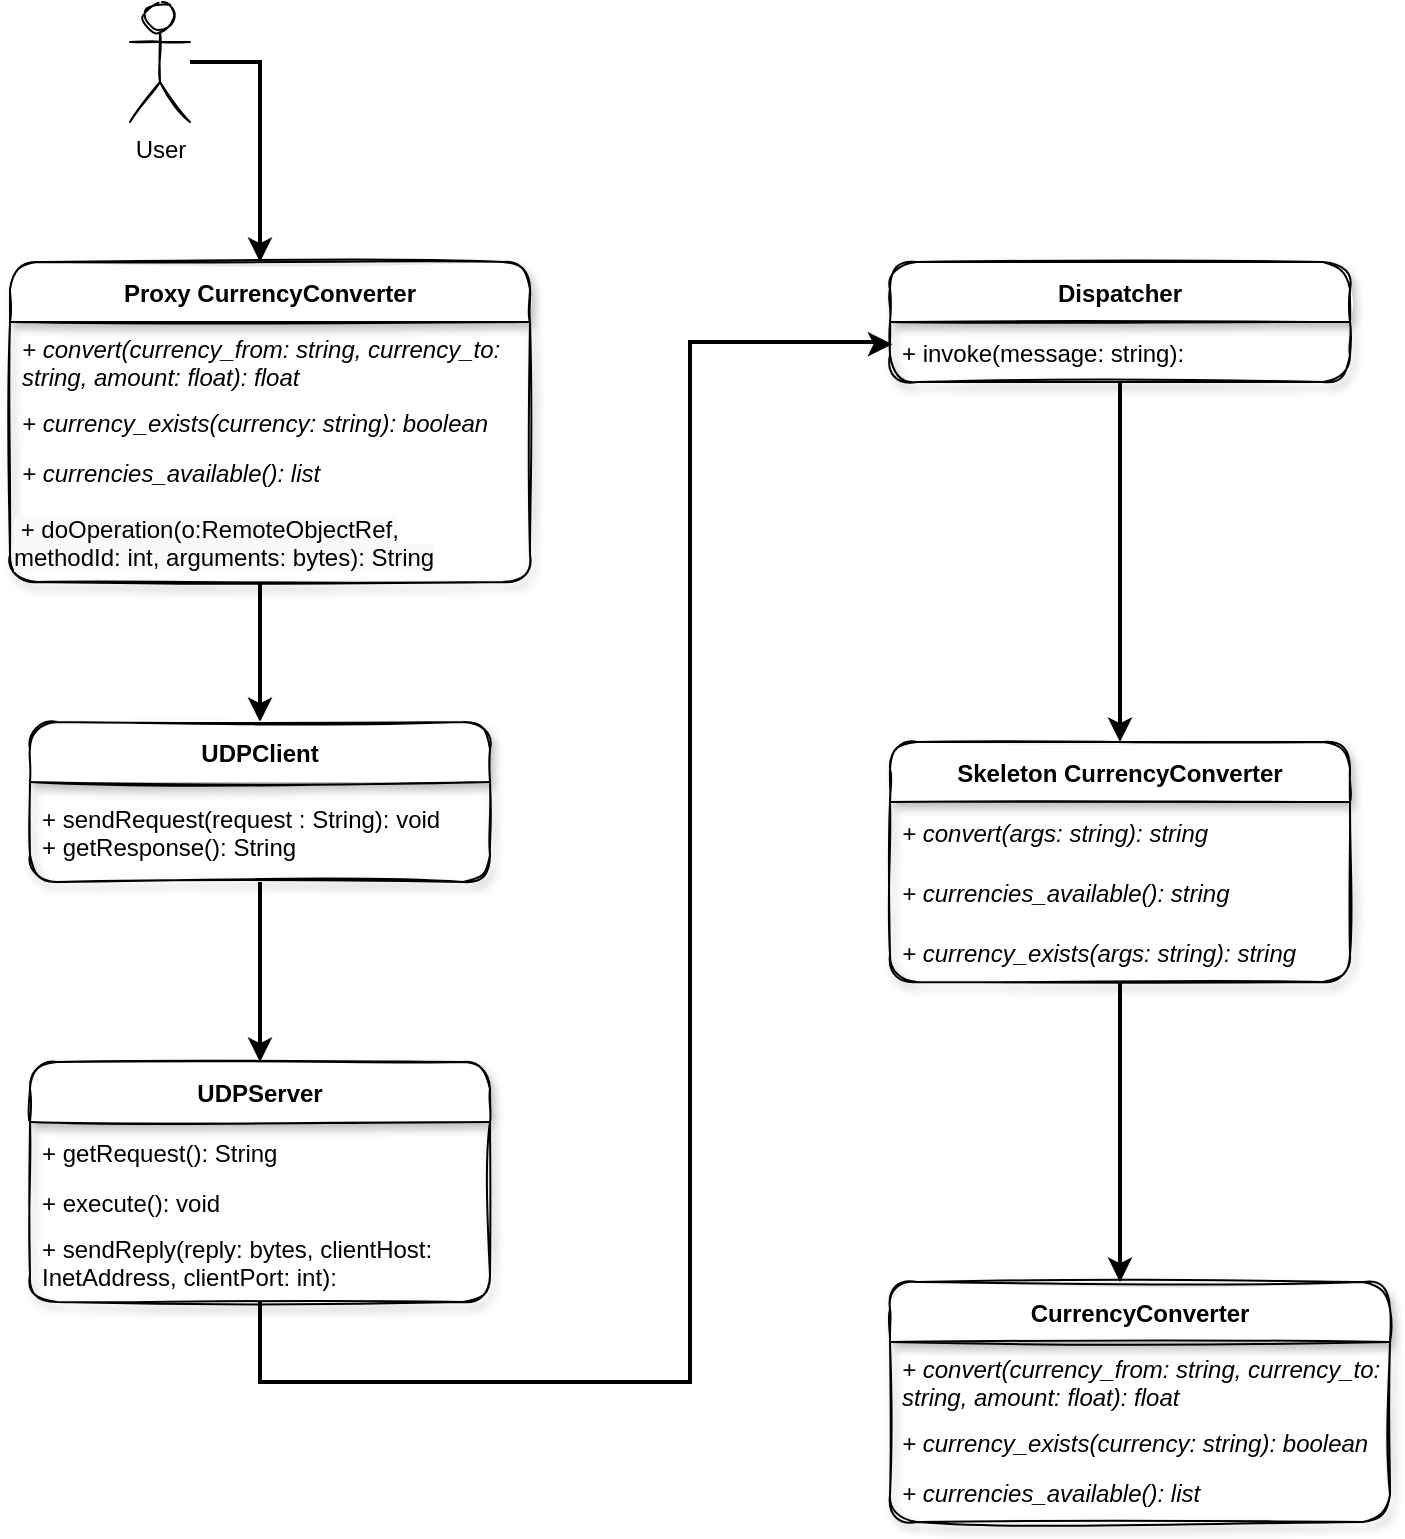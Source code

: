 <mxfile version="20.0.1" type="github">
  <diagram id="C5RBs43oDa-KdzZeNtuy" name="Page-1">
    <mxGraphModel dx="1292" dy="552" grid="1" gridSize="10" guides="1" tooltips="1" connect="1" arrows="1" fold="1" page="1" pageScale="1" pageWidth="827" pageHeight="1169" math="0" shadow="0">
      <root>
        <mxCell id="WIyWlLk6GJQsqaUBKTNV-0" />
        <mxCell id="WIyWlLk6GJQsqaUBKTNV-1" parent="WIyWlLk6GJQsqaUBKTNV-0" />
        <mxCell id="UaDYoVtovKC5BsyJQfSs-13" style="edgeStyle=orthogonalEdgeStyle;rounded=0;orthogonalLoop=1;jettySize=auto;html=1;entryX=0.5;entryY=0;entryDx=0;entryDy=0;strokeWidth=2;" parent="WIyWlLk6GJQsqaUBKTNV-1" source="UaDYoVtovKC5BsyJQfSs-0" target="UaDYoVtovKC5BsyJQfSs-9" edge="1">
          <mxGeometry relative="1" as="geometry">
            <Array as="points">
              <mxPoint x="205" y="360" />
              <mxPoint x="205" y="360" />
            </Array>
          </mxGeometry>
        </mxCell>
        <mxCell id="UaDYoVtovKC5BsyJQfSs-0" value="Proxy CurrencyConverter" style="swimlane;fontStyle=1;childLayout=stackLayout;horizontal=1;startSize=30;horizontalStack=0;resizeParent=1;resizeParentMax=0;resizeLast=0;collapsible=1;marginBottom=0;shadow=1;rounded=1;sketch=1;" parent="WIyWlLk6GJQsqaUBKTNV-1" vertex="1">
          <mxGeometry x="80" y="200" width="260" height="160" as="geometry" />
        </mxCell>
        <mxCell id="UaDYoVtovKC5BsyJQfSs-1" value="+ convert(currency_from: string, currency_to: &#xa;string, amount: float): float" style="text;align=left;verticalAlign=middle;spacingLeft=4;spacingRight=4;overflow=hidden;points=[[0,0.5],[1,0.5]];portConstraint=eastwest;rotatable=0;fontStyle=2;shadow=0;labelBorderColor=none;labelBackgroundColor=none;" parent="UaDYoVtovKC5BsyJQfSs-0" vertex="1">
          <mxGeometry y="30" width="260" height="40" as="geometry" />
        </mxCell>
        <mxCell id="UaDYoVtovKC5BsyJQfSs-2" value="+ currency_exists(currency: string): boolean" style="text;align=left;verticalAlign=middle;spacingLeft=4;spacingRight=4;overflow=hidden;points=[[0,0.5],[1,0.5]];portConstraint=eastwest;rotatable=0;shadow=0;fontStyle=2;labelBorderColor=none;labelBackgroundColor=none;" parent="UaDYoVtovKC5BsyJQfSs-0" vertex="1">
          <mxGeometry y="70" width="260" height="20" as="geometry" />
        </mxCell>
        <mxCell id="UaDYoVtovKC5BsyJQfSs-3" value="+ currencies_available(): list" style="text;align=left;verticalAlign=middle;spacingLeft=4;spacingRight=4;overflow=hidden;points=[[0,0.5],[1,0.5]];portConstraint=eastwest;rotatable=0;shadow=0;fontStyle=2;labelBorderColor=none;labelBackgroundColor=none;" parent="UaDYoVtovKC5BsyJQfSs-0" vertex="1">
          <mxGeometry y="90" width="260" height="30" as="geometry" />
        </mxCell>
        <mxCell id="qdc2zQFaUFo1kG0h4Ac9-0" value="&lt;span style=&quot;color: rgb(0, 0, 0); font-family: Helvetica; font-size: 12px; font-style: normal; font-variant-ligatures: normal; font-variant-caps: normal; font-weight: 400; letter-spacing: normal; orphans: 2; text-align: left; text-indent: 0px; text-transform: none; widows: 2; word-spacing: 0px; -webkit-text-stroke-width: 0px; background-color: rgb(248, 249, 250); text-decoration-thickness: initial; text-decoration-style: initial; text-decoration-color: initial; float: none; display: inline !important;&quot;&gt;&amp;nbsp;+ doOperation(o:RemoteObjectRef,&lt;/span&gt;&lt;br style=&quot;padding: 0px; margin: 0px; color: rgb(0, 0, 0); font-family: Helvetica; font-size: 12px; font-style: normal; font-variant-ligatures: normal; font-variant-caps: normal; font-weight: 400; letter-spacing: normal; orphans: 2; text-align: left; text-indent: 0px; text-transform: none; widows: 2; word-spacing: 0px; -webkit-text-stroke-width: 0px; background-color: rgb(248, 249, 250); text-decoration-thickness: initial; text-decoration-style: initial; text-decoration-color: initial;&quot;&gt;&lt;span style=&quot;color: rgb(0, 0, 0); font-family: Helvetica; font-size: 12px; font-style: normal; font-variant-ligatures: normal; font-variant-caps: normal; font-weight: 400; letter-spacing: normal; orphans: 2; text-align: left; text-indent: 0px; text-transform: none; widows: 2; word-spacing: 0px; -webkit-text-stroke-width: 0px; background-color: rgb(248, 249, 250); text-decoration-thickness: initial; text-decoration-style: initial; text-decoration-color: initial; float: none; display: inline !important;&quot;&gt;methodId: int, arguments: bytes): String&lt;/span&gt;" style="text;whiteSpace=wrap;html=1;" vertex="1" parent="UaDYoVtovKC5BsyJQfSs-0">
          <mxGeometry y="120" width="260" height="40" as="geometry" />
        </mxCell>
        <mxCell id="UaDYoVtovKC5BsyJQfSs-6" style="edgeStyle=orthogonalEdgeStyle;rounded=0;orthogonalLoop=1;jettySize=auto;html=1;strokeWidth=2;" parent="WIyWlLk6GJQsqaUBKTNV-1" source="UaDYoVtovKC5BsyJQfSs-4" target="UaDYoVtovKC5BsyJQfSs-0" edge="1">
          <mxGeometry relative="1" as="geometry">
            <Array as="points">
              <mxPoint x="205" y="100" />
            </Array>
          </mxGeometry>
        </mxCell>
        <mxCell id="UaDYoVtovKC5BsyJQfSs-4" value="User" style="shape=umlActor;verticalLabelPosition=bottom;verticalAlign=top;html=1;outlineConnect=0;shadow=0;sketch=1;" parent="WIyWlLk6GJQsqaUBKTNV-1" vertex="1">
          <mxGeometry x="140" y="70" width="30" height="60" as="geometry" />
        </mxCell>
        <mxCell id="FW9dBRoeOiZbywd23JoA-8" style="edgeStyle=orthogonalEdgeStyle;rounded=0;orthogonalLoop=1;jettySize=auto;html=1;entryX=0.5;entryY=0;entryDx=0;entryDy=0;fontSize=11;strokeWidth=2;" parent="WIyWlLk6GJQsqaUBKTNV-1" source="UaDYoVtovKC5BsyJQfSs-9" target="UaDYoVtovKC5BsyJQfSs-14" edge="1">
          <mxGeometry relative="1" as="geometry" />
        </mxCell>
        <mxCell id="UaDYoVtovKC5BsyJQfSs-9" value="UDPClient" style="swimlane;fontStyle=1;childLayout=stackLayout;horizontal=1;startSize=30;horizontalStack=0;resizeParent=1;resizeParentMax=0;resizeLast=0;collapsible=1;marginBottom=0;shadow=1;rounded=1;sketch=1;" parent="WIyWlLk6GJQsqaUBKTNV-1" vertex="1">
          <mxGeometry x="90" y="430" width="230" height="80" as="geometry" />
        </mxCell>
        <mxCell id="UaDYoVtovKC5BsyJQfSs-10" value="+ sendRequest(request : String): void&#xa;+ getResponse(): String" style="text;align=left;verticalAlign=middle;spacingLeft=4;spacingRight=4;overflow=hidden;points=[[0,0.5],[1,0.5]];portConstraint=eastwest;rotatable=0;" parent="UaDYoVtovKC5BsyJQfSs-9" vertex="1">
          <mxGeometry y="30" width="230" height="50" as="geometry" />
        </mxCell>
        <mxCell id="UaDYoVtovKC5BsyJQfSs-23" style="edgeStyle=orthogonalEdgeStyle;rounded=0;orthogonalLoop=1;jettySize=auto;html=1;entryX=0.005;entryY=0.37;entryDx=0;entryDy=0;entryPerimeter=0;strokeWidth=2;" parent="WIyWlLk6GJQsqaUBKTNV-1" source="UaDYoVtovKC5BsyJQfSs-14" target="UaDYoVtovKC5BsyJQfSs-20" edge="1">
          <mxGeometry relative="1" as="geometry">
            <Array as="points">
              <mxPoint x="205" y="760" />
              <mxPoint x="420" y="760" />
              <mxPoint x="420" y="240" />
              <mxPoint x="516" y="240" />
              <mxPoint x="516" y="241" />
            </Array>
            <mxPoint x="516.09" y="265.01" as="targetPoint" />
          </mxGeometry>
        </mxCell>
        <mxCell id="UaDYoVtovKC5BsyJQfSs-14" value="UDPServer" style="swimlane;fontStyle=1;childLayout=stackLayout;horizontal=1;startSize=30;horizontalStack=0;resizeParent=1;resizeParentMax=0;resizeLast=0;collapsible=1;marginBottom=0;rounded=1;shadow=1;sketch=1;" parent="WIyWlLk6GJQsqaUBKTNV-1" vertex="1">
          <mxGeometry x="90" y="600" width="230" height="120" as="geometry" />
        </mxCell>
        <mxCell id="UaDYoVtovKC5BsyJQfSs-15" value="+ getRequest(): String" style="text;align=left;verticalAlign=middle;spacingLeft=4;spacingRight=4;overflow=hidden;points=[[0,0.5],[1,0.5]];portConstraint=eastwest;rotatable=0;" parent="UaDYoVtovKC5BsyJQfSs-14" vertex="1">
          <mxGeometry y="30" width="230" height="30" as="geometry" />
        </mxCell>
        <mxCell id="FW9dBRoeOiZbywd23JoA-9" value="+ execute(): void" style="text;align=left;verticalAlign=middle;spacingLeft=4;spacingRight=4;overflow=hidden;points=[[0,0.5],[1,0.5]];portConstraint=eastwest;rotatable=0;" parent="UaDYoVtovKC5BsyJQfSs-14" vertex="1">
          <mxGeometry y="60" width="230" height="20" as="geometry" />
        </mxCell>
        <mxCell id="UaDYoVtovKC5BsyJQfSs-16" value="+ sendReply(reply: bytes, clientHost:&#xa;InetAddress, clientPort: int):" style="text;align=left;verticalAlign=middle;spacingLeft=4;spacingRight=4;overflow=hidden;points=[[0,0.5],[1,0.5]];portConstraint=eastwest;rotatable=0;" parent="UaDYoVtovKC5BsyJQfSs-14" vertex="1">
          <mxGeometry y="80" width="230" height="40" as="geometry" />
        </mxCell>
        <mxCell id="UaDYoVtovKC5BsyJQfSs-32" style="edgeStyle=orthogonalEdgeStyle;rounded=0;orthogonalLoop=1;jettySize=auto;html=1;entryX=0.5;entryY=0;entryDx=0;entryDy=0;strokeWidth=2;" parent="WIyWlLk6GJQsqaUBKTNV-1" source="UaDYoVtovKC5BsyJQfSs-19" target="UaDYoVtovKC5BsyJQfSs-24" edge="1">
          <mxGeometry relative="1" as="geometry" />
        </mxCell>
        <mxCell id="UaDYoVtovKC5BsyJQfSs-19" value="Dispatcher" style="swimlane;fontStyle=1;childLayout=stackLayout;horizontal=1;startSize=30;horizontalStack=0;resizeParent=1;resizeParentMax=0;resizeLast=0;collapsible=1;marginBottom=0;rounded=1;shadow=1;sketch=1;" parent="WIyWlLk6GJQsqaUBKTNV-1" vertex="1">
          <mxGeometry x="520" y="200" width="230" height="60" as="geometry" />
        </mxCell>
        <mxCell id="UaDYoVtovKC5BsyJQfSs-20" value="+ invoke(message: string):" style="text;align=left;verticalAlign=middle;spacingLeft=4;spacingRight=4;overflow=hidden;points=[[0,0.5],[1,0.5]];portConstraint=eastwest;rotatable=0;" parent="UaDYoVtovKC5BsyJQfSs-19" vertex="1">
          <mxGeometry y="30" width="230" height="30" as="geometry" />
        </mxCell>
        <mxCell id="FW9dBRoeOiZbywd23JoA-0" style="edgeStyle=orthogonalEdgeStyle;rounded=0;orthogonalLoop=1;jettySize=auto;html=1;entryX=0.46;entryY=0;entryDx=0;entryDy=0;entryPerimeter=0;strokeWidth=2;" parent="WIyWlLk6GJQsqaUBKTNV-1" source="UaDYoVtovKC5BsyJQfSs-24" target="UaDYoVtovKC5BsyJQfSs-28" edge="1">
          <mxGeometry relative="1" as="geometry" />
        </mxCell>
        <mxCell id="UaDYoVtovKC5BsyJQfSs-24" value="Skeleton CurrencyConverter" style="swimlane;fontStyle=1;childLayout=stackLayout;horizontal=1;startSize=30;horizontalStack=0;resizeParent=1;resizeParentMax=0;resizeLast=0;collapsible=1;marginBottom=0;rounded=1;shadow=1;sketch=1;" parent="WIyWlLk6GJQsqaUBKTNV-1" vertex="1">
          <mxGeometry x="520" y="440" width="230" height="120" as="geometry" />
        </mxCell>
        <mxCell id="FW9dBRoeOiZbywd23JoA-1" value="+ convert(args: string): string" style="text;align=left;verticalAlign=middle;spacingLeft=4;spacingRight=4;overflow=hidden;points=[[0,0.5],[1,0.5]];portConstraint=eastwest;rotatable=0;fontStyle=2;shadow=0;labelBorderColor=none;labelBackgroundColor=none;" parent="UaDYoVtovKC5BsyJQfSs-24" vertex="1">
          <mxGeometry y="30" width="230" height="30" as="geometry" />
        </mxCell>
        <mxCell id="FW9dBRoeOiZbywd23JoA-3" value="+ currencies_available(): string" style="text;align=left;verticalAlign=middle;spacingLeft=4;spacingRight=4;overflow=hidden;points=[[0,0.5],[1,0.5]];portConstraint=eastwest;rotatable=0;shadow=0;fontStyle=2;labelBorderColor=none;labelBackgroundColor=none;" parent="UaDYoVtovKC5BsyJQfSs-24" vertex="1">
          <mxGeometry y="60" width="230" height="30" as="geometry" />
        </mxCell>
        <mxCell id="FW9dBRoeOiZbywd23JoA-2" value="+ currency_exists(args: string): string" style="text;align=left;verticalAlign=middle;spacingLeft=4;spacingRight=4;overflow=hidden;points=[[0,0.5],[1,0.5]];portConstraint=eastwest;rotatable=0;shadow=0;fontStyle=2;labelBorderColor=none;labelBackgroundColor=none;" parent="UaDYoVtovKC5BsyJQfSs-24" vertex="1">
          <mxGeometry y="90" width="230" height="30" as="geometry" />
        </mxCell>
        <mxCell id="UaDYoVtovKC5BsyJQfSs-28" value="CurrencyConverter" style="swimlane;fontStyle=1;childLayout=stackLayout;horizontal=1;startSize=30;horizontalStack=0;resizeParent=1;resizeParentMax=0;resizeLast=0;collapsible=1;marginBottom=0;rounded=1;shadow=1;sketch=1;" parent="WIyWlLk6GJQsqaUBKTNV-1" vertex="1">
          <mxGeometry x="520" y="710" width="250" height="120" as="geometry" />
        </mxCell>
        <mxCell id="UaDYoVtovKC5BsyJQfSs-40" value="+ convert(currency_from: string, currency_to:&#xa;string, amount: float): float" style="text;align=left;verticalAlign=middle;spacingLeft=4;spacingRight=4;overflow=hidden;points=[[0,0.5],[1,0.5]];portConstraint=eastwest;rotatable=0;fontStyle=2;shadow=0;labelBorderColor=none;labelBackgroundColor=none;" parent="WIyWlLk6GJQsqaUBKTNV-1" vertex="1">
          <mxGeometry x="520" y="730" width="250" height="60" as="geometry" />
        </mxCell>
        <mxCell id="UaDYoVtovKC5BsyJQfSs-41" value="+ currency_exists(currency: string): boolean" style="text;align=left;verticalAlign=middle;spacingLeft=4;spacingRight=4;overflow=hidden;points=[[0,0.5],[1,0.5]];portConstraint=eastwest;rotatable=0;shadow=0;fontStyle=2;labelBorderColor=none;labelBackgroundColor=none;" parent="WIyWlLk6GJQsqaUBKTNV-1" vertex="1">
          <mxGeometry x="520" y="770" width="250" height="40" as="geometry" />
        </mxCell>
        <mxCell id="UaDYoVtovKC5BsyJQfSs-42" value="+ currencies_available(): list" style="text;align=left;verticalAlign=middle;spacingLeft=4;spacingRight=4;overflow=hidden;points=[[0,0.5],[1,0.5]];portConstraint=eastwest;rotatable=0;shadow=0;fontStyle=2;labelBorderColor=none;labelBackgroundColor=none;" parent="WIyWlLk6GJQsqaUBKTNV-1" vertex="1">
          <mxGeometry x="520" y="800" width="230" height="30" as="geometry" />
        </mxCell>
      </root>
    </mxGraphModel>
  </diagram>
</mxfile>
